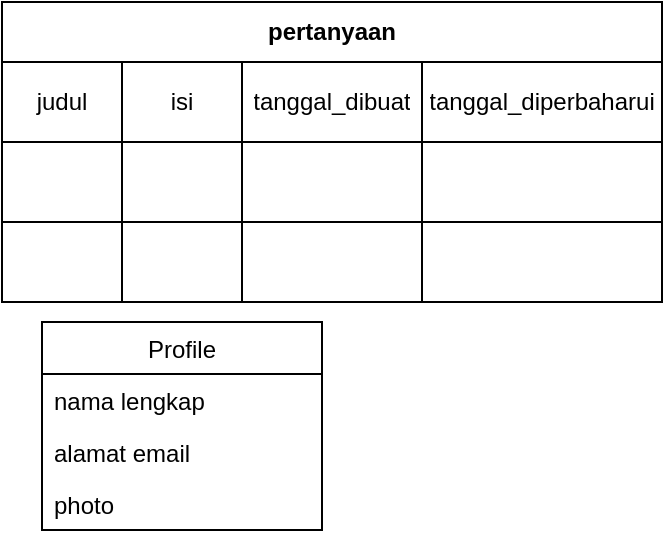 <mxfile version="13.5.8" type="device"><diagram id="vJO5eOOURWBC0ITX6KyI" name="Page-1"><mxGraphModel dx="229" dy="400" grid="1" gridSize="10" guides="1" tooltips="1" connect="1" arrows="1" fold="1" page="1" pageScale="1" pageWidth="827" pageHeight="1169" math="0" shadow="0"><root><mxCell id="0"/><mxCell id="1" parent="0"/><mxCell id="ng9xb3rwXUYHF_l22HFH-1" value="Profile" style="swimlane;fontStyle=0;childLayout=stackLayout;horizontal=1;startSize=26;fillColor=none;horizontalStack=0;resizeParent=1;resizeParentMax=0;resizeLast=0;collapsible=1;marginBottom=0;" vertex="1" parent="1"><mxGeometry x="310" y="590" width="140" height="104" as="geometry"/></mxCell><mxCell id="ng9xb3rwXUYHF_l22HFH-2" value="nama lengkap" style="text;strokeColor=none;fillColor=none;align=left;verticalAlign=top;spacingLeft=4;spacingRight=4;overflow=hidden;rotatable=0;points=[[0,0.5],[1,0.5]];portConstraint=eastwest;" vertex="1" parent="ng9xb3rwXUYHF_l22HFH-1"><mxGeometry y="26" width="140" height="26" as="geometry"/></mxCell><mxCell id="ng9xb3rwXUYHF_l22HFH-3" value="alamat email" style="text;strokeColor=none;fillColor=none;align=left;verticalAlign=top;spacingLeft=4;spacingRight=4;overflow=hidden;rotatable=0;points=[[0,0.5],[1,0.5]];portConstraint=eastwest;" vertex="1" parent="ng9xb3rwXUYHF_l22HFH-1"><mxGeometry y="52" width="140" height="26" as="geometry"/></mxCell><mxCell id="ng9xb3rwXUYHF_l22HFH-4" value="photo" style="text;strokeColor=none;fillColor=none;align=left;verticalAlign=top;spacingLeft=4;spacingRight=4;overflow=hidden;rotatable=0;points=[[0,0.5],[1,0.5]];portConstraint=eastwest;" vertex="1" parent="ng9xb3rwXUYHF_l22HFH-1"><mxGeometry y="78" width="140" height="26" as="geometry"/></mxCell><mxCell id="ng9xb3rwXUYHF_l22HFH-9" value="pertanyaan" style="shape=table;html=1;whiteSpace=wrap;startSize=30;container=1;collapsible=0;childLayout=tableLayout;fontStyle=1;align=center;" vertex="1" parent="1"><mxGeometry x="290" y="430" width="330" height="150" as="geometry"/></mxCell><mxCell id="ng9xb3rwXUYHF_l22HFH-10" value="" style="shape=partialRectangle;html=1;whiteSpace=wrap;collapsible=0;dropTarget=0;pointerEvents=0;fillColor=none;top=0;left=0;bottom=0;right=0;points=[[0,0.5],[1,0.5]];portConstraint=eastwest;" vertex="1" parent="ng9xb3rwXUYHF_l22HFH-9"><mxGeometry y="30" width="330" height="40" as="geometry"/></mxCell><mxCell id="ng9xb3rwXUYHF_l22HFH-11" value="judul" style="shape=partialRectangle;html=1;whiteSpace=wrap;connectable=0;fillColor=none;top=0;left=0;bottom=0;right=0;overflow=hidden;" vertex="1" parent="ng9xb3rwXUYHF_l22HFH-10"><mxGeometry width="60" height="40" as="geometry"/></mxCell><mxCell id="ng9xb3rwXUYHF_l22HFH-12" value="isi" style="shape=partialRectangle;html=1;whiteSpace=wrap;connectable=0;fillColor=none;top=0;left=0;bottom=0;right=0;overflow=hidden;" vertex="1" parent="ng9xb3rwXUYHF_l22HFH-10"><mxGeometry x="60" width="60" height="40" as="geometry"/></mxCell><mxCell id="ng9xb3rwXUYHF_l22HFH-13" value="tanggal_dibuat" style="shape=partialRectangle;html=1;whiteSpace=wrap;connectable=0;fillColor=none;top=0;left=0;bottom=0;right=0;overflow=hidden;" vertex="1" parent="ng9xb3rwXUYHF_l22HFH-10"><mxGeometry x="120" width="90" height="40" as="geometry"/></mxCell><mxCell id="ng9xb3rwXUYHF_l22HFH-22" value="tanggal_diperbaharui" style="shape=partialRectangle;html=1;whiteSpace=wrap;connectable=0;fillColor=none;top=0;left=0;bottom=0;right=0;overflow=hidden;" vertex="1" parent="ng9xb3rwXUYHF_l22HFH-10"><mxGeometry x="210" width="120" height="40" as="geometry"/></mxCell><mxCell id="ng9xb3rwXUYHF_l22HFH-14" value="" style="shape=partialRectangle;html=1;whiteSpace=wrap;collapsible=0;dropTarget=0;pointerEvents=0;fillColor=none;top=0;left=0;bottom=0;right=0;points=[[0,0.5],[1,0.5]];portConstraint=eastwest;" vertex="1" parent="ng9xb3rwXUYHF_l22HFH-9"><mxGeometry y="70" width="330" height="40" as="geometry"/></mxCell><mxCell id="ng9xb3rwXUYHF_l22HFH-15" value="" style="shape=partialRectangle;html=1;whiteSpace=wrap;connectable=0;fillColor=none;top=0;left=0;bottom=0;right=0;overflow=hidden;" vertex="1" parent="ng9xb3rwXUYHF_l22HFH-14"><mxGeometry width="60" height="40" as="geometry"/></mxCell><mxCell id="ng9xb3rwXUYHF_l22HFH-16" value="" style="shape=partialRectangle;html=1;whiteSpace=wrap;connectable=0;fillColor=none;top=0;left=0;bottom=0;right=0;overflow=hidden;" vertex="1" parent="ng9xb3rwXUYHF_l22HFH-14"><mxGeometry x="60" width="60" height="40" as="geometry"/></mxCell><mxCell id="ng9xb3rwXUYHF_l22HFH-17" value="" style="shape=partialRectangle;html=1;whiteSpace=wrap;connectable=0;fillColor=none;top=0;left=0;bottom=0;right=0;overflow=hidden;" vertex="1" parent="ng9xb3rwXUYHF_l22HFH-14"><mxGeometry x="120" width="90" height="40" as="geometry"/></mxCell><mxCell id="ng9xb3rwXUYHF_l22HFH-23" style="shape=partialRectangle;html=1;whiteSpace=wrap;connectable=0;fillColor=none;top=0;left=0;bottom=0;right=0;overflow=hidden;" vertex="1" parent="ng9xb3rwXUYHF_l22HFH-14"><mxGeometry x="210" width="120" height="40" as="geometry"/></mxCell><mxCell id="ng9xb3rwXUYHF_l22HFH-18" value="" style="shape=partialRectangle;html=1;whiteSpace=wrap;collapsible=0;dropTarget=0;pointerEvents=0;fillColor=none;top=0;left=0;bottom=0;right=0;points=[[0,0.5],[1,0.5]];portConstraint=eastwest;" vertex="1" parent="ng9xb3rwXUYHF_l22HFH-9"><mxGeometry y="110" width="330" height="40" as="geometry"/></mxCell><mxCell id="ng9xb3rwXUYHF_l22HFH-19" value="" style="shape=partialRectangle;html=1;whiteSpace=wrap;connectable=0;fillColor=none;top=0;left=0;bottom=0;right=0;overflow=hidden;" vertex="1" parent="ng9xb3rwXUYHF_l22HFH-18"><mxGeometry width="60" height="40" as="geometry"/></mxCell><mxCell id="ng9xb3rwXUYHF_l22HFH-20" value="" style="shape=partialRectangle;html=1;whiteSpace=wrap;connectable=0;fillColor=none;top=0;left=0;bottom=0;right=0;overflow=hidden;" vertex="1" parent="ng9xb3rwXUYHF_l22HFH-18"><mxGeometry x="60" width="60" height="40" as="geometry"/></mxCell><mxCell id="ng9xb3rwXUYHF_l22HFH-21" value="" style="shape=partialRectangle;html=1;whiteSpace=wrap;connectable=0;fillColor=none;top=0;left=0;bottom=0;right=0;overflow=hidden;" vertex="1" parent="ng9xb3rwXUYHF_l22HFH-18"><mxGeometry x="120" width="90" height="40" as="geometry"/></mxCell><mxCell id="ng9xb3rwXUYHF_l22HFH-24" style="shape=partialRectangle;html=1;whiteSpace=wrap;connectable=0;fillColor=none;top=0;left=0;bottom=0;right=0;overflow=hidden;" vertex="1" parent="ng9xb3rwXUYHF_l22HFH-18"><mxGeometry x="210" width="120" height="40" as="geometry"/></mxCell></root></mxGraphModel></diagram></mxfile>